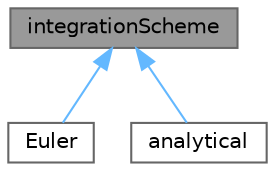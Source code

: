 digraph "integrationScheme"
{
 // LATEX_PDF_SIZE
  bgcolor="transparent";
  edge [fontname=Helvetica,fontsize=10,labelfontname=Helvetica,labelfontsize=10];
  node [fontname=Helvetica,fontsize=10,shape=box,height=0.2,width=0.4];
  Node1 [id="Node000001",label="integrationScheme",height=0.2,width=0.4,color="gray40", fillcolor="grey60", style="filled", fontcolor="black",tooltip="Base for a set of schemes which integrate simple ODEs which arise from semi-implcit rate expressions."];
  Node1 -> Node2 [id="edge1_Node000001_Node000002",dir="back",color="steelblue1",style="solid",tooltip=" "];
  Node2 [id="Node000002",label="Euler",height=0.2,width=0.4,color="gray40", fillcolor="white", style="filled",URL="$classFoam_1_1integrationSchemes_1_1Euler.html",tooltip=" "];
  Node1 -> Node3 [id="edge2_Node000001_Node000003",dir="back",color="steelblue1",style="solid",tooltip=" "];
  Node3 [id="Node000003",label="analytical",height=0.2,width=0.4,color="gray40", fillcolor="white", style="filled",URL="$classFoam_1_1integrationSchemes_1_1analytical.html",tooltip="Analytical integration scheme."];
}
